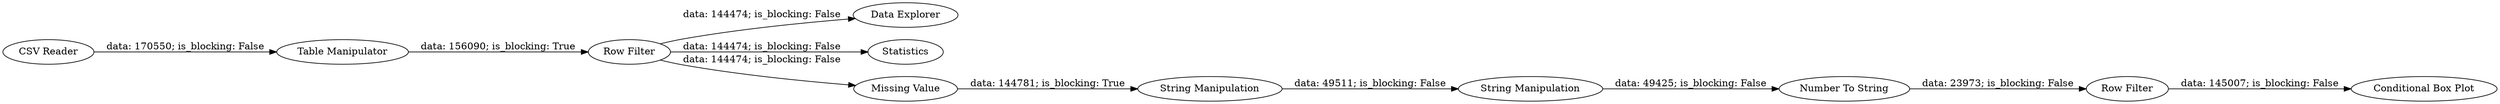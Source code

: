 digraph {
	"8124774041652090229_10" [label="Conditional Box Plot"]
	"8124774041652090229_2" [label="CSV Reader"]
	"8124774041652090229_4" [label="Table Manipulator"]
	"8124774041652090229_9" [label="String Manipulation"]
	"8124774041652090229_5" [label="Row Filter"]
	"8124774041652090229_11" [label="Number To String"]
	"8124774041652090229_3" [label="Data Explorer"]
	"8124774041652090229_12" [label="Row Filter"]
	"8124774041652090229_6" [label=Statistics]
	"8124774041652090229_8" [label="String Manipulation"]
	"8124774041652090229_7" [label="Missing Value"]
	"8124774041652090229_2" -> "8124774041652090229_4" [label="data: 170550; is_blocking: False"]
	"8124774041652090229_4" -> "8124774041652090229_5" [label="data: 156090; is_blocking: True"]
	"8124774041652090229_5" -> "8124774041652090229_7" [label="data: 144474; is_blocking: False"]
	"8124774041652090229_5" -> "8124774041652090229_6" [label="data: 144474; is_blocking: False"]
	"8124774041652090229_11" -> "8124774041652090229_12" [label="data: 23973; is_blocking: False"]
	"8124774041652090229_5" -> "8124774041652090229_3" [label="data: 144474; is_blocking: False"]
	"8124774041652090229_7" -> "8124774041652090229_8" [label="data: 144781; is_blocking: True"]
	"8124774041652090229_8" -> "8124774041652090229_9" [label="data: 49511; is_blocking: False"]
	"8124774041652090229_12" -> "8124774041652090229_10" [label="data: 145007; is_blocking: False"]
	"8124774041652090229_9" -> "8124774041652090229_11" [label="data: 49425; is_blocking: False"]
	rankdir=LR
}
